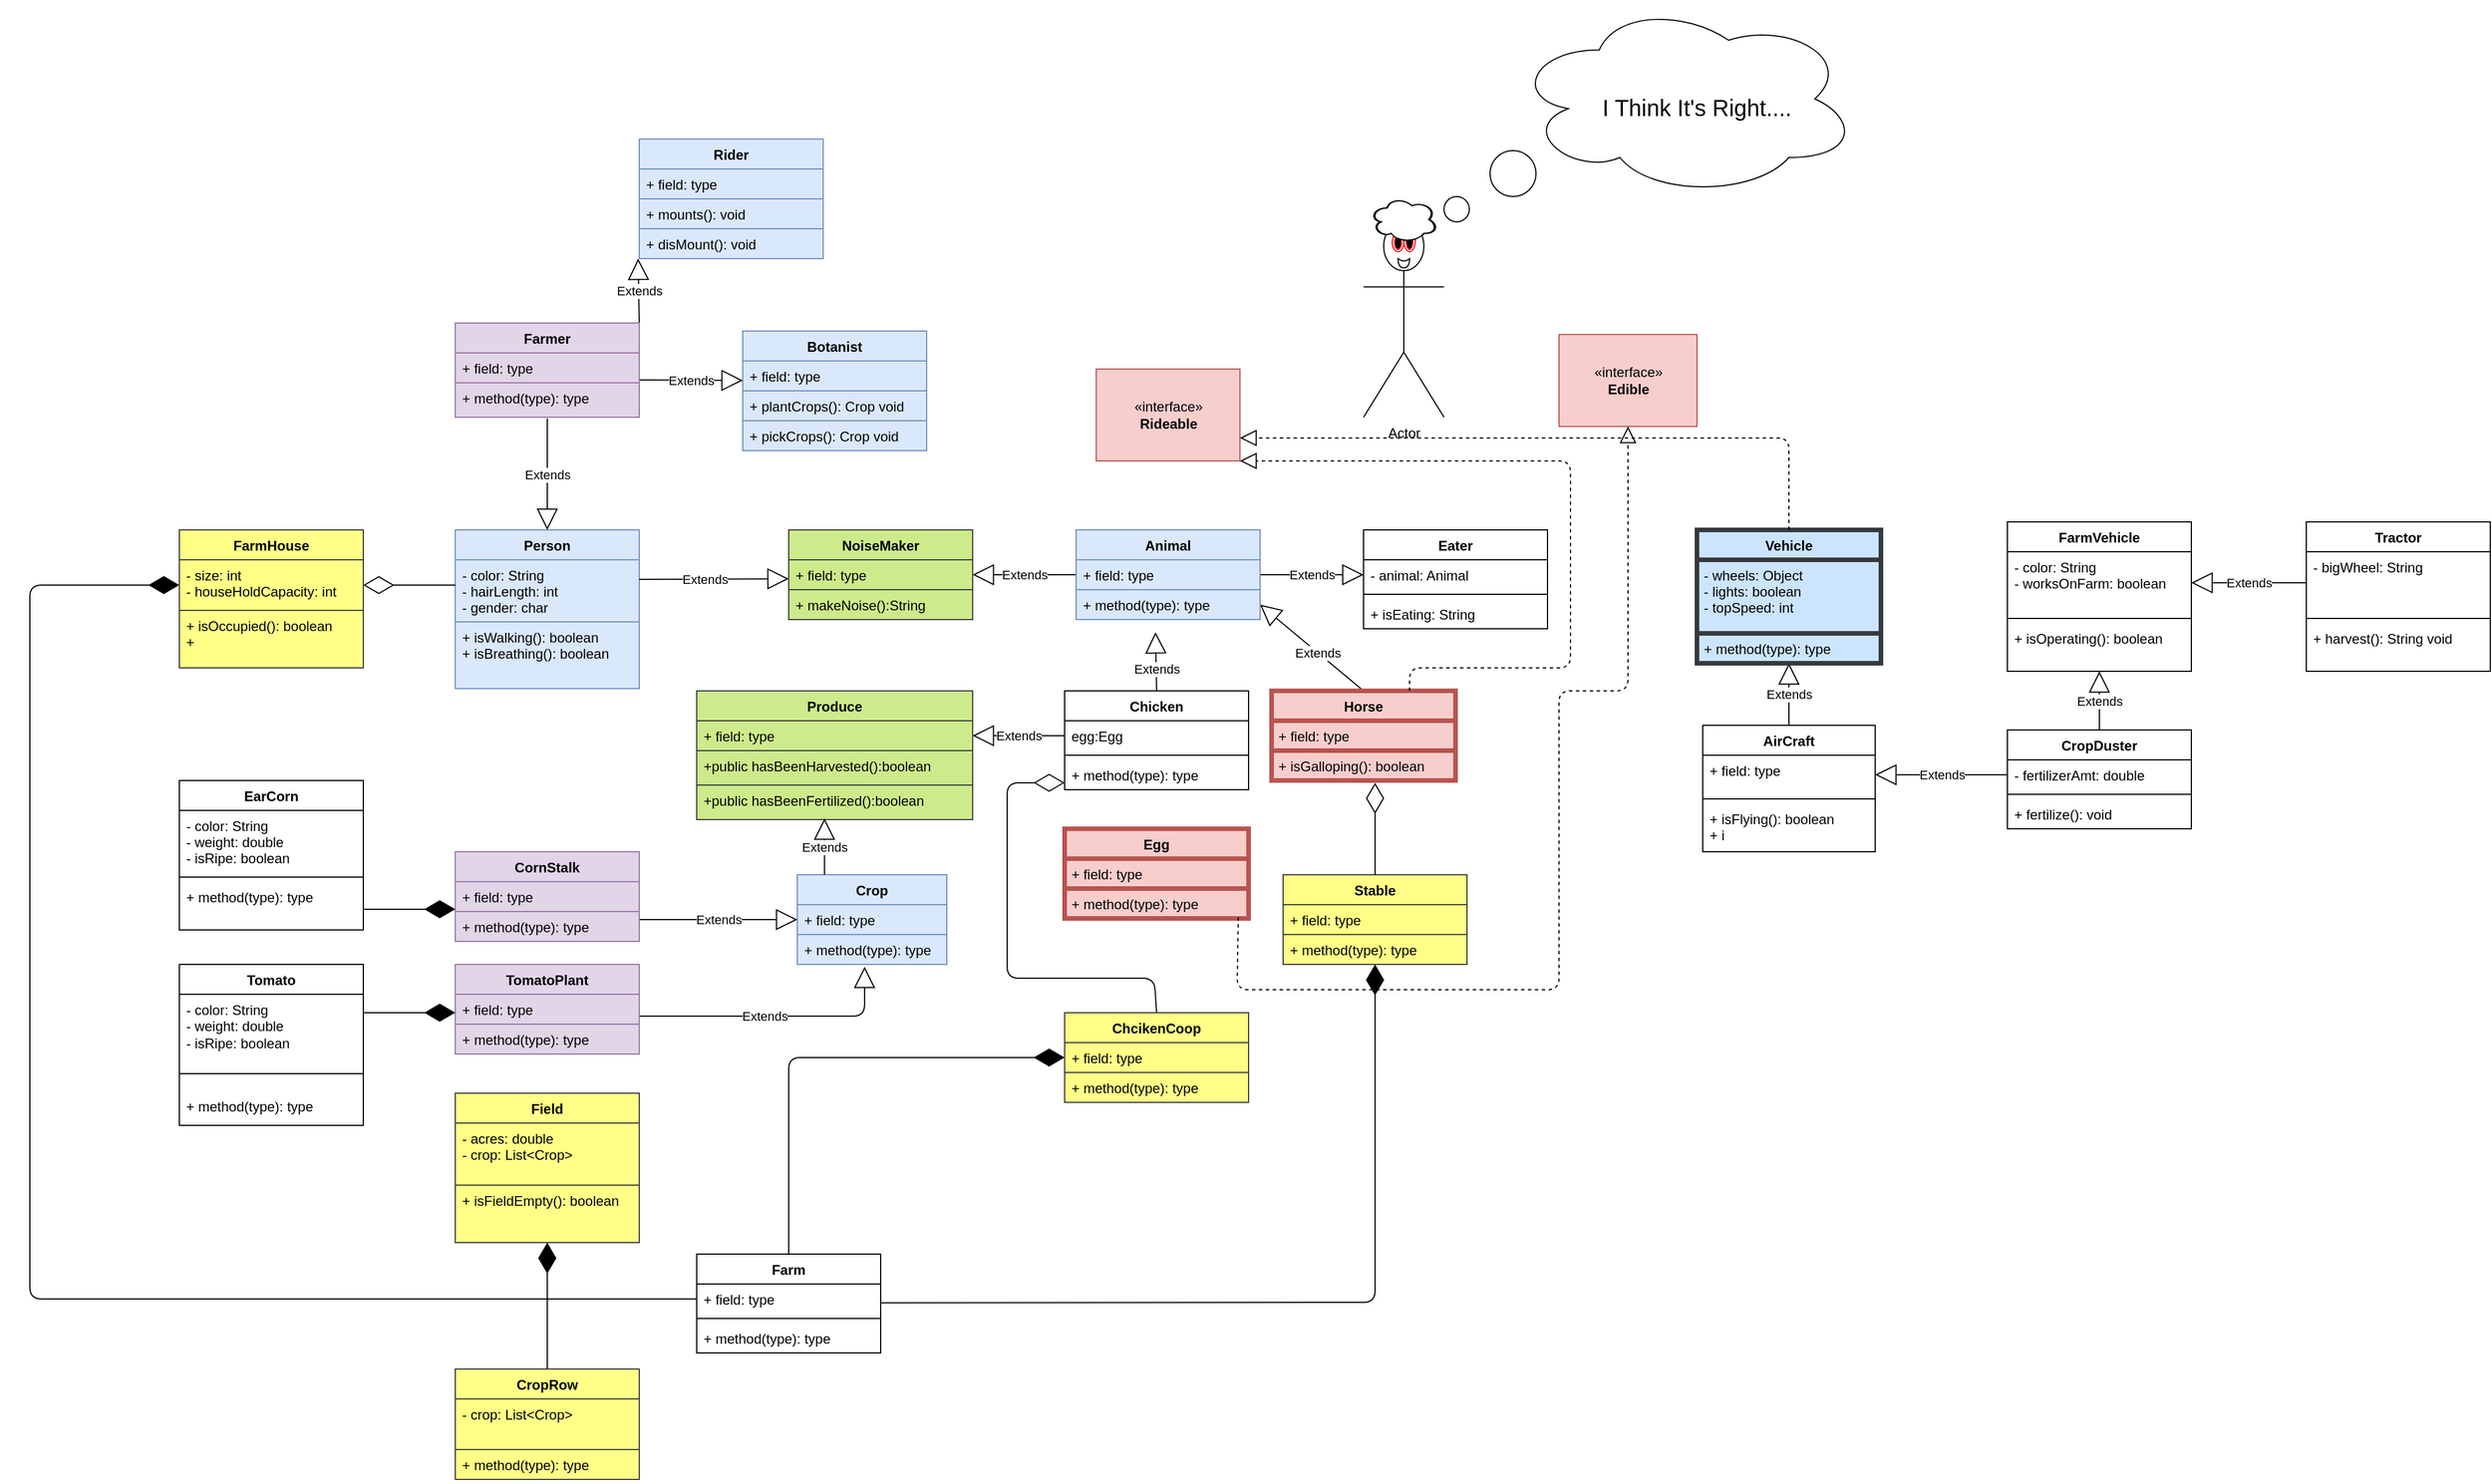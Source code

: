 <mxfile version="13.7.4" type="device"><diagram id="W_deSByW28SKuZD2lugT" name="Page-1"><mxGraphModel dx="3091" dy="1896" grid="1" gridSize="10" guides="1" tooltips="1" connect="1" arrows="1" fold="1" page="1" pageScale="1" pageWidth="1100" pageHeight="850" math="0" shadow="0"><root><mxCell id="0"/><mxCell id="1" parent="0"/><mxCell id="AGfcLKkJ7y5qOM_hTnQy-80" value="" style="ellipse;shape=cloud;whiteSpace=wrap;html=1;fontSize=20;" vertex="1" parent="1"><mxGeometry x="515" y="-270" width="60" height="40" as="geometry"/></mxCell><mxCell id="fwu1g1QskQl91ddNV97L-71" value="Extends" style="endArrow=block;endSize=16;endFill=0;html=1;exitX=0.5;exitY=0;exitDx=0;exitDy=0;" parent="1" source="fwu1g1QskQl91ddNV97L-29" edge="1"><mxGeometry x="-0.25" width="160" relative="1" as="geometry"><mxPoint x="200" y="140" as="sourcePoint"/><mxPoint x="329" y="109" as="targetPoint"/><mxPoint as="offset"/></mxGeometry></mxCell><mxCell id="fwu1g1QskQl91ddNV97L-72" value="Extends" style="endArrow=block;endSize=16;endFill=0;html=1;exitX=0.5;exitY=0;exitDx=0;exitDy=0;entryX=1;entryY=0.5;entryDx=0;entryDy=0;" parent="1" source="fwu1g1QskQl91ddNV97L-25" target="fwu1g1QskQl91ddNV97L-16" edge="1"><mxGeometry x="-0.125" width="160" relative="1" as="geometry"><mxPoint x="410" y="140" as="sourcePoint"/><mxPoint x="570" y="140" as="targetPoint"/><mxPoint as="offset"/></mxGeometry></mxCell><mxCell id="fwu1g1QskQl91ddNV97L-75" value="Extends" style="endArrow=block;endSize=16;endFill=0;html=1;exitX=1;exitY=0.5;exitDx=0;exitDy=0;entryX=0;entryY=0.5;entryDx=0;entryDy=0;" parent="1" source="fwu1g1QskQl91ddNV97L-14" target="fwu1g1QskQl91ddNV97L-2" edge="1"><mxGeometry width="160" relative="1" as="geometry"><mxPoint x="410" y="62.5" as="sourcePoint"/><mxPoint x="570" y="62.5" as="targetPoint"/></mxGeometry></mxCell><mxCell id="fwu1g1QskQl91ddNV97L-78" value="Extends" style="endArrow=block;endSize=16;endFill=0;html=1;exitX=0.5;exitY=0;exitDx=0;exitDy=0;" parent="1" source="fwu1g1QskQl91ddNV97L-63" target="fwu1g1QskQl91ddNV97L-12" edge="1"><mxGeometry width="160" relative="1" as="geometry"><mxPoint x="710" y="586" as="sourcePoint"/><mxPoint x="870" y="586" as="targetPoint"/></mxGeometry></mxCell><mxCell id="fwu1g1QskQl91ddNV97L-80" value="Extends" style="endArrow=block;endSize=16;endFill=0;html=1;exitX=0;exitY=0.5;exitDx=0;exitDy=0;entryX=1;entryY=0.5;entryDx=0;entryDy=0;" parent="1" source="fwu1g1QskQl91ddNV97L-14" target="fwu1g1QskQl91ddNV97L-18" edge="1"><mxGeometry width="160" relative="1" as="geometry"><mxPoint x="170" y="62.5" as="sourcePoint"/><mxPoint x="330" y="63" as="targetPoint"/><mxPoint as="offset"/></mxGeometry></mxCell><mxCell id="fwu1g1QskQl91ddNV97L-85" value="«interface»&lt;br&gt;&lt;b&gt;Rideable&lt;/b&gt;" style="html=1;fillColor=#f8cecc;strokeColor=#b85450;" parent="1" vertex="1"><mxGeometry x="277.5" y="-120" width="125" height="80" as="geometry"/></mxCell><mxCell id="fwu1g1QskQl91ddNV97L-89" value="Extends" style="endArrow=block;endSize=16;endFill=0;html=1;entryX=1;entryY=0.5;entryDx=0;entryDy=0;exitX=0;exitY=0.5;exitDx=0;exitDy=0;" parent="1" source="fwu1g1QskQl91ddNV97L-30" target="fwu1g1QskQl91ddNV97L-50" edge="1"><mxGeometry width="160" relative="1" as="geometry"><mxPoint x="380" y="199" as="sourcePoint"/><mxPoint x="430" y="202.5" as="targetPoint"/></mxGeometry></mxCell><mxCell id="fwu1g1QskQl91ddNV97L-49" value="Produce" style="swimlane;fontStyle=1;align=center;verticalAlign=top;childLayout=stackLayout;horizontal=1;startSize=26;horizontalStack=0;resizeParent=1;resizeParentMax=0;resizeLast=0;collapsible=1;marginBottom=0;fillColor=#cdeb8b;strokeColor=#36393d;" parent="1" vertex="1"><mxGeometry x="-70" y="160" width="240" height="112" as="geometry"/></mxCell><mxCell id="fwu1g1QskQl91ddNV97L-50" value="+ field: type" style="text;strokeColor=#36393d;fillColor=#cdeb8b;align=left;verticalAlign=top;spacingLeft=4;spacingRight=4;overflow=hidden;rotatable=0;points=[[0,0.5],[1,0.5]];portConstraint=eastwest;" parent="fwu1g1QskQl91ddNV97L-49" vertex="1"><mxGeometry y="26" width="240" height="26" as="geometry"/></mxCell><mxCell id="fwu1g1QskQl91ddNV97L-126" value="+public hasBeenHarvested():boolean" style="text;strokeColor=#36393d;fillColor=#cdeb8b;align=left;verticalAlign=top;spacingLeft=4;spacingRight=4;overflow=hidden;rotatable=0;points=[[0,0.5],[1,0.5]];portConstraint=eastwest;" parent="fwu1g1QskQl91ddNV97L-49" vertex="1"><mxGeometry y="52" width="240" height="30" as="geometry"/></mxCell><mxCell id="fwu1g1QskQl91ddNV97L-52" value="+public hasBeenFertilized():boolean" style="text;strokeColor=#36393d;fillColor=#cdeb8b;align=left;verticalAlign=top;spacingLeft=4;spacingRight=4;overflow=hidden;rotatable=0;points=[[0,0.5],[1,0.5]];portConstraint=eastwest;" parent="fwu1g1QskQl91ddNV97L-49" vertex="1"><mxGeometry y="82" width="240" height="30" as="geometry"/></mxCell><mxCell id="fwu1g1QskQl91ddNV97L-17" value="NoiseMaker" style="swimlane;fontStyle=1;align=center;verticalAlign=top;childLayout=stackLayout;horizontal=1;startSize=26;horizontalStack=0;resizeParent=1;resizeParentMax=0;resizeLast=0;collapsible=1;marginBottom=0;fillColor=#cdeb8b;strokeColor=#36393d;" parent="1" vertex="1"><mxGeometry x="10" y="20" width="160" height="78" as="geometry"/></mxCell><mxCell id="fwu1g1QskQl91ddNV97L-18" value="+ field: type" style="text;align=left;verticalAlign=top;spacingLeft=4;spacingRight=4;overflow=hidden;rotatable=0;points=[[0,0.5],[1,0.5]];portConstraint=eastwest;fillColor=#cdeb8b;strokeColor=#36393d;" parent="fwu1g1QskQl91ddNV97L-17" vertex="1"><mxGeometry y="26" width="160" height="26" as="geometry"/></mxCell><mxCell id="fwu1g1QskQl91ddNV97L-20" value="+ makeNoise():String" style="text;align=left;verticalAlign=top;spacingLeft=4;spacingRight=4;overflow=hidden;rotatable=0;points=[[0,0.5],[1,0.5]];portConstraint=eastwest;fillColor=#cdeb8b;strokeColor=#36393d;" parent="fwu1g1QskQl91ddNV97L-17" vertex="1"><mxGeometry y="52" width="160" height="26" as="geometry"/></mxCell><mxCell id="fwu1g1QskQl91ddNV97L-25" value="Horse" style="swimlane;fontStyle=1;align=center;verticalAlign=top;childLayout=stackLayout;horizontal=1;startSize=26;horizontalStack=0;resizeParent=1;resizeParentMax=0;resizeLast=0;collapsible=1;marginBottom=0;fillColor=#f8cecc;strokeColor=#b85450;strokeWidth=4;" parent="1" vertex="1"><mxGeometry x="430" y="160" width="160" height="78" as="geometry"/></mxCell><mxCell id="fwu1g1QskQl91ddNV97L-26" value="+ field: type" style="text;strokeColor=#b85450;fillColor=#f8cecc;align=left;verticalAlign=top;spacingLeft=4;spacingRight=4;overflow=hidden;rotatable=0;points=[[0,0.5],[1,0.5]];portConstraint=eastwest;strokeWidth=4;" parent="fwu1g1QskQl91ddNV97L-25" vertex="1"><mxGeometry y="26" width="160" height="26" as="geometry"/></mxCell><mxCell id="fwu1g1QskQl91ddNV97L-28" value="+ isGalloping(): boolean" style="text;strokeColor=#b85450;fillColor=#f8cecc;align=left;verticalAlign=top;spacingLeft=4;spacingRight=4;overflow=hidden;rotatable=0;points=[[0,0.5],[1,0.5]];portConstraint=eastwest;strokeWidth=4;" parent="fwu1g1QskQl91ddNV97L-25" vertex="1"><mxGeometry y="52" width="160" height="26" as="geometry"/></mxCell><mxCell id="fwu1g1QskQl91ddNV97L-29" value="Chicken" style="swimlane;fontStyle=1;align=center;verticalAlign=top;childLayout=stackLayout;horizontal=1;startSize=26;horizontalStack=0;resizeParent=1;resizeParentMax=0;resizeLast=0;collapsible=1;marginBottom=0;" parent="1" vertex="1"><mxGeometry x="250" y="160" width="160" height="86" as="geometry"/></mxCell><mxCell id="fwu1g1QskQl91ddNV97L-30" value="egg:Egg" style="text;strokeColor=none;fillColor=none;align=left;verticalAlign=top;spacingLeft=4;spacingRight=4;overflow=hidden;rotatable=0;points=[[0,0.5],[1,0.5]];portConstraint=eastwest;" parent="fwu1g1QskQl91ddNV97L-29" vertex="1"><mxGeometry y="26" width="160" height="26" as="geometry"/></mxCell><mxCell id="fwu1g1QskQl91ddNV97L-31" value="" style="line;strokeWidth=1;fillColor=none;align=left;verticalAlign=middle;spacingTop=-1;spacingLeft=3;spacingRight=3;rotatable=0;labelPosition=right;points=[];portConstraint=eastwest;" parent="fwu1g1QskQl91ddNV97L-29" vertex="1"><mxGeometry y="52" width="160" height="8" as="geometry"/></mxCell><mxCell id="fwu1g1QskQl91ddNV97L-32" value="+ method(type): type" style="text;strokeColor=none;fillColor=none;align=left;verticalAlign=top;spacingLeft=4;spacingRight=4;overflow=hidden;rotatable=0;points=[[0,0.5],[1,0.5]];portConstraint=eastwest;" parent="fwu1g1QskQl91ddNV97L-29" vertex="1"><mxGeometry y="60" width="160" height="26" as="geometry"/></mxCell><mxCell id="fwu1g1QskQl91ddNV97L-13" value="Animal" style="swimlane;fontStyle=1;align=center;verticalAlign=top;childLayout=stackLayout;horizontal=1;startSize=26;horizontalStack=0;resizeParent=1;resizeParentMax=0;resizeLast=0;collapsible=1;marginBottom=0;fillColor=#dae8fc;strokeColor=#6c8ebf;" parent="1" vertex="1"><mxGeometry x="260" y="20" width="160" height="78" as="geometry"/></mxCell><mxCell id="fwu1g1QskQl91ddNV97L-14" value="+ field: type" style="text;strokeColor=#6c8ebf;fillColor=#dae8fc;align=left;verticalAlign=top;spacingLeft=4;spacingRight=4;overflow=hidden;rotatable=0;points=[[0,0.5],[1,0.5]];portConstraint=eastwest;" parent="fwu1g1QskQl91ddNV97L-13" vertex="1"><mxGeometry y="26" width="160" height="26" as="geometry"/></mxCell><mxCell id="fwu1g1QskQl91ddNV97L-16" value="+ method(type): type" style="text;strokeColor=#6c8ebf;fillColor=#dae8fc;align=left;verticalAlign=top;spacingLeft=4;spacingRight=4;overflow=hidden;rotatable=0;points=[[0,0.5],[1,0.5]];portConstraint=eastwest;" parent="fwu1g1QskQl91ddNV97L-13" vertex="1"><mxGeometry y="52" width="160" height="26" as="geometry"/></mxCell><mxCell id="fwu1g1QskQl91ddNV97L-1" value="Eater" style="swimlane;fontStyle=1;align=center;verticalAlign=top;childLayout=stackLayout;horizontal=1;startSize=26;horizontalStack=0;resizeParent=1;resizeParentMax=0;resizeLast=0;collapsible=1;marginBottom=0;" parent="1" vertex="1"><mxGeometry x="510" y="20" width="160" height="86" as="geometry"/></mxCell><mxCell id="fwu1g1QskQl91ddNV97L-2" value="- animal: Animal " style="text;strokeColor=none;fillColor=none;align=left;verticalAlign=top;spacingLeft=4;spacingRight=4;overflow=hidden;rotatable=0;points=[[0,0.5],[1,0.5]];portConstraint=eastwest;" parent="fwu1g1QskQl91ddNV97L-1" vertex="1"><mxGeometry y="26" width="160" height="26" as="geometry"/></mxCell><mxCell id="fwu1g1QskQl91ddNV97L-3" value="" style="line;strokeWidth=1;fillColor=none;align=left;verticalAlign=middle;spacingTop=-1;spacingLeft=3;spacingRight=3;rotatable=0;labelPosition=right;points=[];portConstraint=eastwest;" parent="fwu1g1QskQl91ddNV97L-1" vertex="1"><mxGeometry y="52" width="160" height="8" as="geometry"/></mxCell><mxCell id="fwu1g1QskQl91ddNV97L-4" value="+ isEating: String" style="text;strokeColor=none;fillColor=none;align=left;verticalAlign=top;spacingLeft=4;spacingRight=4;overflow=hidden;rotatable=0;points=[[0,0.5],[1,0.5]];portConstraint=eastwest;" parent="fwu1g1QskQl91ddNV97L-1" vertex="1"><mxGeometry y="60" width="160" height="26" as="geometry"/></mxCell><mxCell id="fwu1g1QskQl91ddNV97L-104" value="«interface»&lt;br&gt;&lt;b&gt;Edible&lt;/b&gt;" style="html=1;fillColor=#f8cecc;strokeColor=#b85450;" parent="1" vertex="1"><mxGeometry x="680" y="-150" width="120" height="80" as="geometry"/></mxCell><mxCell id="fwu1g1QskQl91ddNV97L-9" value="Vehicle" style="swimlane;fontStyle=1;align=center;verticalAlign=top;childLayout=stackLayout;horizontal=1;startSize=26;horizontalStack=0;resizeParent=1;resizeParentMax=0;resizeLast=0;collapsible=1;marginBottom=0;fillColor=#cce5ff;strokeColor=#36393d;strokeWidth=4;" parent="1" vertex="1"><mxGeometry x="800" y="20" width="160" height="116" as="geometry"/></mxCell><mxCell id="fwu1g1QskQl91ddNV97L-10" value="- wheels: Object&#10;- lights: boolean&#10;- topSpeed: int" style="text;strokeColor=#36393d;fillColor=#cce5ff;align=left;verticalAlign=top;spacingLeft=4;spacingRight=4;overflow=hidden;rotatable=0;points=[[0,0.5],[1,0.5]];portConstraint=eastwest;strokeWidth=4;" parent="fwu1g1QskQl91ddNV97L-9" vertex="1"><mxGeometry y="26" width="160" height="64" as="geometry"/></mxCell><mxCell id="fwu1g1QskQl91ddNV97L-12" value="+ method(type): type" style="text;strokeColor=#36393d;fillColor=#cce5ff;align=left;verticalAlign=top;spacingLeft=4;spacingRight=4;overflow=hidden;rotatable=0;points=[[0,0.5],[1,0.5]];portConstraint=eastwest;strokeWidth=4;" parent="fwu1g1QskQl91ddNV97L-9" vertex="1"><mxGeometry y="90" width="160" height="26" as="geometry"/></mxCell><mxCell id="fwu1g1QskQl91ddNV97L-90" value="Crop" style="swimlane;fontStyle=1;align=center;verticalAlign=top;childLayout=stackLayout;horizontal=1;startSize=26;horizontalStack=0;resizeParent=1;resizeParentMax=0;resizeLast=0;collapsible=1;marginBottom=0;fillColor=#dae8fc;strokeColor=#6c8ebf;" parent="1" vertex="1"><mxGeometry x="17.5" y="320" width="130" height="78" as="geometry"/></mxCell><mxCell id="fwu1g1QskQl91ddNV97L-91" value="+ field: type" style="text;strokeColor=#6c8ebf;fillColor=#dae8fc;align=left;verticalAlign=top;spacingLeft=4;spacingRight=4;overflow=hidden;rotatable=0;points=[[0,0.5],[1,0.5]];portConstraint=eastwest;" parent="fwu1g1QskQl91ddNV97L-90" vertex="1"><mxGeometry y="26" width="130" height="26" as="geometry"/></mxCell><mxCell id="fwu1g1QskQl91ddNV97L-93" value="+ method(type): type" style="text;strokeColor=#6c8ebf;fillColor=#dae8fc;align=left;verticalAlign=top;spacingLeft=4;spacingRight=4;overflow=hidden;rotatable=0;points=[[0,0.5],[1,0.5]];portConstraint=eastwest;" parent="fwu1g1QskQl91ddNV97L-90" vertex="1"><mxGeometry y="52" width="130" height="26" as="geometry"/></mxCell><mxCell id="fwu1g1QskQl91ddNV97L-127" value="Extends" style="endArrow=block;endSize=16;endFill=0;html=1;exitX=0.182;exitY=0;exitDx=0;exitDy=0;entryX=0.463;entryY=0.967;entryDx=0;entryDy=0;entryPerimeter=0;exitPerimeter=0;" parent="1" source="fwu1g1QskQl91ddNV97L-90" target="fwu1g1QskQl91ddNV97L-52" edge="1"><mxGeometry width="160" relative="1" as="geometry"><mxPoint x="2.5" y="300" as="sourcePoint"/><mxPoint x="162.5" y="300" as="targetPoint"/></mxGeometry></mxCell><mxCell id="fwu1g1QskQl91ddNV97L-105" value="Person" style="swimlane;fontStyle=1;align=center;verticalAlign=top;childLayout=stackLayout;horizontal=1;startSize=26;horizontalStack=0;resizeParent=1;resizeParentMax=0;resizeLast=0;collapsible=1;marginBottom=0;fillColor=#dae8fc;strokeColor=#6c8ebf;" parent="1" vertex="1"><mxGeometry x="-280" y="20" width="160" height="138" as="geometry"/></mxCell><mxCell id="fwu1g1QskQl91ddNV97L-106" value="- color: String&#10;- hairLength: int&#10;- gender: char" style="text;strokeColor=#6c8ebf;fillColor=#dae8fc;align=left;verticalAlign=top;spacingLeft=4;spacingRight=4;overflow=hidden;rotatable=0;points=[[0,0.5],[1,0.5]];portConstraint=eastwest;" parent="fwu1g1QskQl91ddNV97L-105" vertex="1"><mxGeometry y="26" width="160" height="54" as="geometry"/></mxCell><mxCell id="fwu1g1QskQl91ddNV97L-108" value="+ isWalking(): boolean&#10;+ isBreathing(): boolean" style="text;strokeColor=#6c8ebf;fillColor=#dae8fc;align=left;verticalAlign=top;spacingLeft=4;spacingRight=4;overflow=hidden;rotatable=0;points=[[0,0.5],[1,0.5]];portConstraint=eastwest;" parent="fwu1g1QskQl91ddNV97L-105" vertex="1"><mxGeometry y="80" width="160" height="58" as="geometry"/></mxCell><mxCell id="fwu1g1QskQl91ddNV97L-129" value="Extends" style="endArrow=block;endSize=16;endFill=0;html=1;" parent="1" edge="1"><mxGeometry x="-0.125" width="160" relative="1" as="geometry"><mxPoint x="-120" y="63" as="sourcePoint"/><mxPoint x="10" y="62.5" as="targetPoint"/><mxPoint as="offset"/></mxGeometry></mxCell><mxCell id="fwu1g1QskQl91ddNV97L-131" value="Extends" style="endArrow=block;endSize=16;endFill=0;html=1;entryX=0;entryY=0.5;entryDx=0;entryDy=0;" parent="1" target="fwu1g1QskQl91ddNV97L-91" edge="1"><mxGeometry width="160" relative="1" as="geometry"><mxPoint x="-120" y="359" as="sourcePoint"/><mxPoint x="20" y="332.5" as="targetPoint"/><Array as="points"><mxPoint x="-70" y="359"/></Array><mxPoint as="offset"/></mxGeometry></mxCell><mxCell id="fwu1g1QskQl91ddNV97L-132" value="Extends" style="endArrow=block;endSize=16;endFill=0;html=1;entryX=0.45;entryY=1.077;entryDx=0;entryDy=0;entryPerimeter=0;exitX=0.875;exitY=0.731;exitDx=0;exitDy=0;exitPerimeter=0;" parent="1" target="fwu1g1QskQl91ddNV97L-93" edge="1" source="fwu1g1QskQl91ddNV97L-123"><mxGeometry width="160" relative="1" as="geometry"><mxPoint x="-100" y="443" as="sourcePoint"/><mxPoint x="40" y="442.5" as="targetPoint"/><Array as="points"><mxPoint x="76" y="443"/></Array></mxGeometry></mxCell><mxCell id="fwu1g1QskQl91ddNV97L-113" value="Stable" style="swimlane;fontStyle=1;align=center;verticalAlign=top;childLayout=stackLayout;horizontal=1;startSize=26;horizontalStack=0;resizeParent=1;resizeParentMax=0;resizeLast=0;collapsible=1;marginBottom=0;fillColor=#ffff88;strokeColor=#36393d;" parent="1" vertex="1"><mxGeometry x="440" y="320" width="160" height="78" as="geometry"/></mxCell><mxCell id="fwu1g1QskQl91ddNV97L-114" value="+ field: type" style="text;strokeColor=#36393d;fillColor=#ffff88;align=left;verticalAlign=top;spacingLeft=4;spacingRight=4;overflow=hidden;rotatable=0;points=[[0,0.5],[1,0.5]];portConstraint=eastwest;" parent="fwu1g1QskQl91ddNV97L-113" vertex="1"><mxGeometry y="26" width="160" height="26" as="geometry"/></mxCell><mxCell id="fwu1g1QskQl91ddNV97L-116" value="+ method(type): type" style="text;strokeColor=#36393d;fillColor=#ffff88;align=left;verticalAlign=top;spacingLeft=4;spacingRight=4;overflow=hidden;rotatable=0;points=[[0,0.5],[1,0.5]];portConstraint=eastwest;" parent="fwu1g1QskQl91ddNV97L-113" vertex="1"><mxGeometry y="52" width="160" height="26" as="geometry"/></mxCell><mxCell id="fwu1g1QskQl91ddNV97L-134" value="" style="endArrow=diamondThin;endFill=0;endSize=24;html=1;exitX=0.5;exitY=0;exitDx=0;exitDy=0;" parent="1" source="fwu1g1QskQl91ddNV97L-113" edge="1"><mxGeometry width="160" relative="1" as="geometry"><mxPoint x="440" y="280" as="sourcePoint"/><mxPoint x="520" y="240" as="targetPoint"/></mxGeometry></mxCell><mxCell id="fwu1g1QskQl91ddNV97L-135" value="" style="endArrow=diamondThin;endFill=0;endSize=24;html=1;exitX=0.5;exitY=0;exitDx=0;exitDy=0;" parent="1" source="fwu1g1QskQl91ddNV97L-21" edge="1"><mxGeometry width="160" relative="1" as="geometry"><mxPoint x="300" y="280" as="sourcePoint"/><mxPoint x="250" y="240" as="targetPoint"/><Array as="points"><mxPoint x="328" y="410"/><mxPoint x="200" y="410"/><mxPoint x="200" y="240"/></Array></mxGeometry></mxCell><mxCell id="fwu1g1QskQl91ddNV97L-141" value="" style="endArrow=block;dashed=1;endFill=0;endSize=12;html=1;exitX=0.75;exitY=0;exitDx=0;exitDy=0;entryX=1;entryY=1;entryDx=0;entryDy=0;" parent="1" source="fwu1g1QskQl91ddNV97L-25" target="fwu1g1QskQl91ddNV97L-85" edge="1"><mxGeometry width="160" relative="1" as="geometry"><mxPoint x="510" y="120" as="sourcePoint"/><mxPoint x="670" y="120" as="targetPoint"/><Array as="points"><mxPoint x="550" y="140"/><mxPoint x="690" y="140"/><mxPoint x="690" y="-40"/></Array></mxGeometry></mxCell><mxCell id="fwu1g1QskQl91ddNV97L-142" value="" style="endArrow=block;dashed=1;endFill=0;endSize=12;html=1;exitX=0.5;exitY=0;exitDx=0;exitDy=0;entryX=1;entryY=0.75;entryDx=0;entryDy=0;" parent="1" source="fwu1g1QskQl91ddNV97L-9" target="fwu1g1QskQl91ddNV97L-85" edge="1"><mxGeometry width="160" relative="1" as="geometry"><mxPoint x="760" y="-40" as="sourcePoint"/><mxPoint x="920" y="-40" as="targetPoint"/><Array as="points"><mxPoint x="880" y="-60"/></Array></mxGeometry></mxCell><mxCell id="fwu1g1QskQl91ddNV97L-151" value="Egg" style="swimlane;fontStyle=1;align=center;verticalAlign=top;childLayout=stackLayout;horizontal=1;startSize=26;horizontalStack=0;resizeParent=1;resizeParentMax=0;resizeLast=0;collapsible=1;marginBottom=0;fillColor=#f8cecc;strokeColor=#b85450;perimeterSpacing=0;strokeWidth=4;" parent="1" vertex="1"><mxGeometry x="250" y="280" width="160" height="78" as="geometry"/></mxCell><mxCell id="fwu1g1QskQl91ddNV97L-152" value="+ field: type" style="text;strokeColor=#b85450;fillColor=#f8cecc;align=left;verticalAlign=top;spacingLeft=4;spacingRight=4;overflow=hidden;rotatable=0;points=[[0,0.5],[1,0.5]];portConstraint=eastwest;fontStyle=0;horizontal=1;perimeterSpacing=0;strokeWidth=4;" parent="fwu1g1QskQl91ddNV97L-151" vertex="1"><mxGeometry y="26" width="160" height="26" as="geometry"/></mxCell><mxCell id="fwu1g1QskQl91ddNV97L-154" value="+ method(type): type" style="text;strokeColor=#b85450;fillColor=#f8cecc;align=left;verticalAlign=top;spacingLeft=4;spacingRight=4;overflow=hidden;rotatable=0;points=[[0,0.5],[1,0.5]];portConstraint=eastwest;fontStyle=0;horizontal=1;perimeterSpacing=0;strokeWidth=4;" parent="fwu1g1QskQl91ddNV97L-151" vertex="1"><mxGeometry y="52" width="160" height="26" as="geometry"/></mxCell><mxCell id="fwu1g1QskQl91ddNV97L-155" value="" style="endArrow=block;dashed=1;endFill=0;endSize=12;html=1;entryX=0.5;entryY=1;entryDx=0;entryDy=0;exitX=0.944;exitY=0.962;exitDx=0;exitDy=0;exitPerimeter=0;" parent="1" source="fwu1g1QskQl91ddNV97L-154" target="fwu1g1QskQl91ddNV97L-104" edge="1"><mxGeometry width="160" relative="1" as="geometry"><mxPoint x="400" y="372" as="sourcePoint"/><mxPoint x="680" y="180" as="targetPoint"/><Array as="points"><mxPoint x="400" y="420"/><mxPoint x="680" y="420"/><mxPoint x="680" y="160"/><mxPoint x="740" y="160"/></Array></mxGeometry></mxCell><mxCell id="fwu1g1QskQl91ddNV97L-164" value="Extends" style="endArrow=block;endSize=16;endFill=0;html=1;entryX=0.5;entryY=0;entryDx=0;entryDy=0;exitX=0.5;exitY=1.038;exitDx=0;exitDy=0;exitPerimeter=0;" parent="1" source="fwu1g1QskQl91ddNV97L-159" target="fwu1g1QskQl91ddNV97L-105" edge="1"><mxGeometry width="160" relative="1" as="geometry"><mxPoint x="-280" y="-20" as="sourcePoint"/><mxPoint x="-120" y="-20" as="targetPoint"/></mxGeometry></mxCell><mxCell id="fwu1g1QskQl91ddNV97L-33" value="Botanist" style="swimlane;fontStyle=1;align=center;verticalAlign=top;childLayout=stackLayout;horizontal=1;startSize=26;horizontalStack=0;resizeParent=1;resizeParentMax=0;resizeLast=0;collapsible=1;marginBottom=0;fillColor=#dae8fc;strokeColor=#6c8ebf;" parent="1" vertex="1"><mxGeometry x="-30" y="-153" width="160" height="104" as="geometry"/></mxCell><mxCell id="fwu1g1QskQl91ddNV97L-34" value="+ field: type" style="text;strokeColor=#6c8ebf;fillColor=#dae8fc;align=left;verticalAlign=top;spacingLeft=4;spacingRight=4;overflow=hidden;rotatable=0;points=[[0,0.5],[1,0.5]];portConstraint=eastwest;" parent="fwu1g1QskQl91ddNV97L-33" vertex="1"><mxGeometry y="26" width="160" height="26" as="geometry"/></mxCell><mxCell id="fwu1g1QskQl91ddNV97L-165" value="Extends" style="endArrow=block;endSize=16;endFill=0;html=1;" parent="fwu1g1QskQl91ddNV97L-33" edge="1"><mxGeometry width="160" relative="1" as="geometry"><mxPoint x="-90" y="42.5" as="sourcePoint"/><mxPoint y="43" as="targetPoint"/></mxGeometry></mxCell><mxCell id="fwu1g1QskQl91ddNV97L-36" value="+ plantCrops(): Crop void" style="text;strokeColor=#6c8ebf;fillColor=#dae8fc;align=left;verticalAlign=top;spacingLeft=4;spacingRight=4;overflow=hidden;rotatable=0;points=[[0,0.5],[1,0.5]];portConstraint=eastwest;" parent="fwu1g1QskQl91ddNV97L-33" vertex="1"><mxGeometry y="52" width="160" height="26" as="geometry"/></mxCell><mxCell id="fwu1g1QskQl91ddNV97L-174" value="+ pickCrops(): Crop void" style="text;strokeColor=#6c8ebf;fillColor=#dae8fc;align=left;verticalAlign=top;spacingLeft=4;spacingRight=4;overflow=hidden;rotatable=0;points=[[0,0.5],[1,0.5]];portConstraint=eastwest;" parent="fwu1g1QskQl91ddNV97L-33" vertex="1"><mxGeometry y="78" width="160" height="26" as="geometry"/></mxCell><mxCell id="fwu1g1QskQl91ddNV97L-166" value="Extends" style="endArrow=block;endSize=16;endFill=0;html=1;exitX=1;exitY=0;exitDx=0;exitDy=0;entryX=-0.006;entryY=1;entryDx=0;entryDy=0;entryPerimeter=0;" parent="1" source="fwu1g1QskQl91ddNV97L-156" target="fwu1g1QskQl91ddNV97L-163" edge="1"><mxGeometry width="160" relative="1" as="geometry"><mxPoint x="-160" y="-200" as="sourcePoint"/><mxPoint y="-200" as="targetPoint"/><mxPoint as="offset"/></mxGeometry></mxCell><mxCell id="fwu1g1QskQl91ddNV97L-160" value="Rider" style="swimlane;fontStyle=1;align=center;verticalAlign=top;childLayout=stackLayout;horizontal=1;startSize=26;horizontalStack=0;resizeParent=1;resizeParentMax=0;resizeLast=0;collapsible=1;marginBottom=0;fillColor=#dae8fc;strokeColor=#6c8ebf;" parent="1" vertex="1"><mxGeometry x="-120" y="-320" width="160" height="104" as="geometry"/></mxCell><mxCell id="fwu1g1QskQl91ddNV97L-161" value="+ field: type" style="text;strokeColor=#6c8ebf;fillColor=#dae8fc;align=left;verticalAlign=top;spacingLeft=4;spacingRight=4;overflow=hidden;rotatable=0;points=[[0,0.5],[1,0.5]];portConstraint=eastwest;" parent="fwu1g1QskQl91ddNV97L-160" vertex="1"><mxGeometry y="26" width="160" height="26" as="geometry"/></mxCell><mxCell id="fwu1g1QskQl91ddNV97L-173" value="+ mounts(): void" style="text;strokeColor=#6c8ebf;fillColor=#dae8fc;align=left;verticalAlign=top;spacingLeft=4;spacingRight=4;overflow=hidden;rotatable=0;points=[[0,0.5],[1,0.5]];portConstraint=eastwest;" parent="fwu1g1QskQl91ddNV97L-160" vertex="1"><mxGeometry y="52" width="160" height="26" as="geometry"/></mxCell><mxCell id="fwu1g1QskQl91ddNV97L-163" value="+ disMount(): void" style="text;strokeColor=#6c8ebf;fillColor=#dae8fc;align=left;verticalAlign=top;spacingLeft=4;spacingRight=4;overflow=hidden;rotatable=0;points=[[0,0.5],[1,0.5]];portConstraint=eastwest;" parent="fwu1g1QskQl91ddNV97L-160" vertex="1"><mxGeometry y="78" width="160" height="26" as="geometry"/></mxCell><mxCell id="fwu1g1QskQl91ddNV97L-156" value="Farmer" style="swimlane;fontStyle=1;align=center;verticalAlign=top;childLayout=stackLayout;horizontal=1;startSize=26;horizontalStack=0;resizeParent=1;resizeParentMax=0;resizeLast=0;collapsible=1;marginBottom=0;fillColor=#e1d5e7;strokeColor=#9673a6;" parent="1" vertex="1"><mxGeometry x="-280" y="-160" width="160" height="82" as="geometry"/></mxCell><mxCell id="fwu1g1QskQl91ddNV97L-157" value="+ field: type" style="text;strokeColor=#9673a6;fillColor=#e1d5e7;align=left;verticalAlign=top;spacingLeft=4;spacingRight=4;overflow=hidden;rotatable=0;points=[[0,0.5],[1,0.5]];portConstraint=eastwest;" parent="fwu1g1QskQl91ddNV97L-156" vertex="1"><mxGeometry y="26" width="160" height="26" as="geometry"/></mxCell><mxCell id="fwu1g1QskQl91ddNV97L-159" value="+ method(type): type" style="text;strokeColor=#9673a6;fillColor=#e1d5e7;align=left;verticalAlign=top;spacingLeft=4;spacingRight=4;overflow=hidden;rotatable=0;points=[[0,0.5],[1,0.5]];portConstraint=eastwest;" parent="fwu1g1QskQl91ddNV97L-156" vertex="1"><mxGeometry y="52" width="160" height="30" as="geometry"/></mxCell><mxCell id="fwu1g1QskQl91ddNV97L-179" value="" style="endArrow=diamondThin;endFill=1;endSize=24;html=1;exitX=0.5;exitY=0;exitDx=0;exitDy=0;entryX=0.5;entryY=1;entryDx=0;entryDy=0;" parent="1" source="fwu1g1QskQl91ddNV97L-167" target="fwu1g1QskQl91ddNV97L-175" edge="1"><mxGeometry width="160" relative="1" as="geometry"><mxPoint x="-282.5" y="706.5" as="sourcePoint"/><mxPoint x="-203" y="679" as="targetPoint"/><Array as="points"/></mxGeometry></mxCell><mxCell id="fwu1g1QskQl91ddNV97L-21" value="ChcikenCoop" style="swimlane;fontStyle=1;align=center;verticalAlign=top;childLayout=stackLayout;horizontal=1;startSize=26;horizontalStack=0;resizeParent=1;resizeParentMax=0;resizeLast=0;collapsible=1;marginBottom=0;fillColor=#ffff88;strokeColor=#36393d;" parent="1" vertex="1"><mxGeometry x="250" y="440" width="160" height="78" as="geometry"/></mxCell><mxCell id="fwu1g1QskQl91ddNV97L-22" value="+ field: type" style="text;fillColor=#ffff88;align=left;verticalAlign=top;spacingLeft=4;spacingRight=4;overflow=hidden;rotatable=0;points=[[0,0.5],[1,0.5]];portConstraint=eastwest;strokeColor=#36393d;" parent="fwu1g1QskQl91ddNV97L-21" vertex="1"><mxGeometry y="26" width="160" height="26" as="geometry"/></mxCell><mxCell id="fwu1g1QskQl91ddNV97L-24" value="+ method(type): type" style="text;fillColor=#ffff88;align=left;verticalAlign=top;spacingLeft=4;spacingRight=4;overflow=hidden;rotatable=0;points=[[0,0.5],[1,0.5]];portConstraint=eastwest;strokeColor=#36393d;" parent="fwu1g1QskQl91ddNV97L-21" vertex="1"><mxGeometry y="52" width="160" height="26" as="geometry"/></mxCell><mxCell id="fwu1g1QskQl91ddNV97L-180" value="" style="endArrow=diamondThin;endFill=0;endSize=24;html=1;entryX=1;entryY=0.5;entryDx=0;entryDy=0;" parent="1" target="fwu1g1QskQl91ddNV97L-110" edge="1"><mxGeometry width="160" relative="1" as="geometry"><mxPoint x="-280" y="68" as="sourcePoint"/><mxPoint x="-220" y="130" as="targetPoint"/></mxGeometry></mxCell><mxCell id="fwu1g1QskQl91ddNV97L-109" value="FarmHouse" style="swimlane;fontStyle=1;align=center;verticalAlign=top;childLayout=stackLayout;horizontal=1;startSize=26;horizontalStack=0;resizeParent=1;resizeParentMax=0;resizeLast=0;collapsible=1;marginBottom=0;fillColor=#ffff88;strokeColor=#36393d;" parent="1" vertex="1"><mxGeometry x="-520" y="20" width="160" height="120" as="geometry"/></mxCell><mxCell id="fwu1g1QskQl91ddNV97L-110" value="- size: int&#10;- houseHoldCapacity: int" style="text;strokeColor=#36393d;fillColor=#ffff88;align=left;verticalAlign=top;spacingLeft=4;spacingRight=4;overflow=hidden;rotatable=0;points=[[0,0.5],[1,0.5]];portConstraint=eastwest;" parent="fwu1g1QskQl91ddNV97L-109" vertex="1"><mxGeometry y="26" width="160" height="44" as="geometry"/></mxCell><mxCell id="fwu1g1QskQl91ddNV97L-112" value="+ isOccupied(): boolean&#10;+ " style="text;strokeColor=#36393d;fillColor=#ffff88;align=left;verticalAlign=top;spacingLeft=4;spacingRight=4;overflow=hidden;rotatable=0;points=[[0,0.5],[1,0.5]];portConstraint=eastwest;" parent="fwu1g1QskQl91ddNV97L-109" vertex="1"><mxGeometry y="70" width="160" height="50" as="geometry"/></mxCell><mxCell id="AGfcLKkJ7y5qOM_hTnQy-20" value="EarCorn" style="swimlane;fontStyle=1;align=center;verticalAlign=top;childLayout=stackLayout;horizontal=1;startSize=26;horizontalStack=0;resizeParent=1;resizeParentMax=0;resizeLast=0;collapsible=1;marginBottom=0;" vertex="1" parent="1"><mxGeometry x="-520" y="238" width="160" height="130" as="geometry"/></mxCell><mxCell id="AGfcLKkJ7y5qOM_hTnQy-21" value="- color: String&#10;- weight: double&#10;- isRipe: boolean " style="text;strokeColor=none;fillColor=none;align=left;verticalAlign=top;spacingLeft=4;spacingRight=4;overflow=hidden;rotatable=0;points=[[0,0.5],[1,0.5]];portConstraint=eastwest;" vertex="1" parent="AGfcLKkJ7y5qOM_hTnQy-20"><mxGeometry y="26" width="160" height="54" as="geometry"/></mxCell><mxCell id="AGfcLKkJ7y5qOM_hTnQy-22" value="" style="line;strokeWidth=1;fillColor=none;align=left;verticalAlign=middle;spacingTop=-1;spacingLeft=3;spacingRight=3;rotatable=0;labelPosition=right;points=[];portConstraint=eastwest;" vertex="1" parent="AGfcLKkJ7y5qOM_hTnQy-20"><mxGeometry y="80" width="160" height="8" as="geometry"/></mxCell><mxCell id="AGfcLKkJ7y5qOM_hTnQy-23" value="+ method(type): type" style="text;strokeColor=none;fillColor=none;align=left;verticalAlign=top;spacingLeft=4;spacingRight=4;overflow=hidden;rotatable=0;points=[[0,0.5],[1,0.5]];portConstraint=eastwest;" vertex="1" parent="AGfcLKkJ7y5qOM_hTnQy-20"><mxGeometry y="88" width="160" height="42" as="geometry"/></mxCell><mxCell id="AGfcLKkJ7y5qOM_hTnQy-7" value="Tomato" style="swimlane;fontStyle=1;align=center;verticalAlign=top;childLayout=stackLayout;horizontal=1;startSize=26;horizontalStack=0;resizeParent=1;resizeParentMax=0;resizeLast=0;collapsible=1;marginBottom=0;" vertex="1" parent="1"><mxGeometry x="-520" y="398" width="160" height="140" as="geometry"/></mxCell><mxCell id="AGfcLKkJ7y5qOM_hTnQy-8" value="- color: String&#10;- weight: double&#10;- isRipe: boolean" style="text;strokeColor=none;fillColor=none;align=left;verticalAlign=top;spacingLeft=4;spacingRight=4;overflow=hidden;rotatable=0;points=[[0,0.5],[1,0.5]];portConstraint=eastwest;whiteSpace=wrap;" vertex="1" parent="AGfcLKkJ7y5qOM_hTnQy-7"><mxGeometry y="26" width="160" height="54" as="geometry"/></mxCell><mxCell id="AGfcLKkJ7y5qOM_hTnQy-9" value="" style="line;strokeWidth=1;fillColor=none;align=left;verticalAlign=middle;spacingTop=-1;spacingLeft=3;spacingRight=3;rotatable=0;labelPosition=right;points=[];portConstraint=eastwest;" vertex="1" parent="AGfcLKkJ7y5qOM_hTnQy-7"><mxGeometry y="80" width="160" height="30" as="geometry"/></mxCell><mxCell id="AGfcLKkJ7y5qOM_hTnQy-10" value="+ method(type): type" style="text;strokeColor=none;fillColor=none;align=left;verticalAlign=top;spacingLeft=4;spacingRight=4;overflow=hidden;rotatable=0;points=[[0,0.5],[1,0.5]];portConstraint=eastwest;" vertex="1" parent="AGfcLKkJ7y5qOM_hTnQy-7"><mxGeometry y="110" width="160" height="30" as="geometry"/></mxCell><mxCell id="AGfcLKkJ7y5qOM_hTnQy-36" value="Extends" style="endArrow=block;endSize=16;endFill=0;html=1;entryX=1;entryY=0.5;entryDx=0;entryDy=0;exitX=0;exitY=0.5;exitDx=0;exitDy=0;" edge="1" parent="1" source="AGfcLKkJ7y5qOM_hTnQy-33" target="fwu1g1QskQl91ddNV97L-64"><mxGeometry width="160" relative="1" as="geometry"><mxPoint x="1110" y="240" as="sourcePoint"/><mxPoint x="1230" y="218.5" as="targetPoint"/></mxGeometry></mxCell><mxCell id="AGfcLKkJ7y5qOM_hTnQy-37" value="Extends" style="endArrow=block;endSize=16;endFill=0;html=1;exitX=0.5;exitY=0;exitDx=0;exitDy=0;" edge="1" parent="1" source="AGfcLKkJ7y5qOM_hTnQy-32" target="AGfcLKkJ7y5qOM_hTnQy-27"><mxGeometry width="160" relative="1" as="geometry"><mxPoint x="1130" y="150" as="sourcePoint"/><mxPoint x="1290" y="150" as="targetPoint"/></mxGeometry></mxCell><mxCell id="fwu1g1QskQl91ddNV97L-122" value="TomatoPlant" style="swimlane;fontStyle=1;align=center;verticalAlign=top;childLayout=stackLayout;horizontal=1;startSize=26;horizontalStack=0;resizeParent=1;resizeParentMax=0;resizeLast=0;collapsible=1;marginBottom=0;fillColor=#e1d5e7;strokeColor=#9673a6;" parent="1" vertex="1"><mxGeometry x="-280" y="398" width="160" height="78" as="geometry"/></mxCell><mxCell id="fwu1g1QskQl91ddNV97L-123" value="+ field: type" style="text;strokeColor=#9673a6;fillColor=#e1d5e7;align=left;verticalAlign=top;spacingLeft=4;spacingRight=4;overflow=hidden;rotatable=0;points=[[0,0.5],[1,0.5]];portConstraint=eastwest;" parent="fwu1g1QskQl91ddNV97L-122" vertex="1"><mxGeometry y="26" width="160" height="26" as="geometry"/></mxCell><mxCell id="fwu1g1QskQl91ddNV97L-125" value="+ method(type): type" style="text;strokeColor=#9673a6;fillColor=#e1d5e7;align=left;verticalAlign=top;spacingLeft=4;spacingRight=4;overflow=hidden;rotatable=0;points=[[0,0.5],[1,0.5]];portConstraint=eastwest;" parent="fwu1g1QskQl91ddNV97L-122" vertex="1"><mxGeometry y="52" width="160" height="26" as="geometry"/></mxCell><mxCell id="fwu1g1QskQl91ddNV97L-63" value="AirCraft" style="swimlane;fontStyle=1;align=center;verticalAlign=top;childLayout=stackLayout;horizontal=1;startSize=26;horizontalStack=0;resizeParent=1;resizeParentMax=0;resizeLast=0;collapsible=1;marginBottom=0;" parent="1" vertex="1"><mxGeometry x="805" y="190" width="150" height="110" as="geometry"/></mxCell><mxCell id="fwu1g1QskQl91ddNV97L-64" value="+ field: type" style="text;strokeColor=none;fillColor=none;align=left;verticalAlign=top;spacingLeft=4;spacingRight=4;overflow=hidden;rotatable=0;points=[[0,0.5],[1,0.5]];portConstraint=eastwest;" parent="fwu1g1QskQl91ddNV97L-63" vertex="1"><mxGeometry y="26" width="150" height="34" as="geometry"/></mxCell><mxCell id="fwu1g1QskQl91ddNV97L-65" value="" style="line;strokeWidth=1;fillColor=none;align=left;verticalAlign=middle;spacingTop=-1;spacingLeft=3;spacingRight=3;rotatable=0;labelPosition=right;points=[];portConstraint=eastwest;" parent="fwu1g1QskQl91ddNV97L-63" vertex="1"><mxGeometry y="60" width="150" height="8" as="geometry"/></mxCell><mxCell id="fwu1g1QskQl91ddNV97L-66" value="+ isFlying(): boolean&#10;+ i" style="text;strokeColor=none;fillColor=none;align=left;verticalAlign=top;spacingLeft=4;spacingRight=4;overflow=hidden;rotatable=0;points=[[0,0.5],[1,0.5]];portConstraint=eastwest;" parent="fwu1g1QskQl91ddNV97L-63" vertex="1"><mxGeometry y="68" width="150" height="42" as="geometry"/></mxCell><mxCell id="AGfcLKkJ7y5qOM_hTnQy-53" value="Extends" style="endArrow=block;endSize=16;endFill=0;html=1;entryX=1;entryY=0.5;entryDx=0;entryDy=0;exitX=0;exitY=0.5;exitDx=0;exitDy=0;" edge="1" parent="1" source="AGfcLKkJ7y5qOM_hTnQy-49" target="AGfcLKkJ7y5qOM_hTnQy-25"><mxGeometry width="160" relative="1" as="geometry"><mxPoint x="1350" y="76.5" as="sourcePoint"/><mxPoint x="1510" y="76.5" as="targetPoint"/></mxGeometry></mxCell><mxCell id="fwu1g1QskQl91ddNV97L-53" value="CornStalk" style="swimlane;fontStyle=1;align=center;verticalAlign=top;childLayout=stackLayout;horizontal=1;startSize=26;horizontalStack=0;resizeParent=1;resizeParentMax=0;resizeLast=0;collapsible=1;marginBottom=0;fillColor=#e1d5e7;strokeColor=#9673a6;" parent="1" vertex="1"><mxGeometry x="-280" y="300" width="160" height="78" as="geometry"/></mxCell><mxCell id="fwu1g1QskQl91ddNV97L-54" value="+ field: type" style="text;strokeColor=#9673a6;fillColor=#e1d5e7;align=left;verticalAlign=top;spacingLeft=4;spacingRight=4;overflow=hidden;rotatable=0;points=[[0,0.5],[1,0.5]];portConstraint=eastwest;" parent="fwu1g1QskQl91ddNV97L-53" vertex="1"><mxGeometry y="26" width="160" height="26" as="geometry"/></mxCell><mxCell id="fwu1g1QskQl91ddNV97L-56" value="+ method(type): type" style="text;strokeColor=#9673a6;fillColor=#e1d5e7;align=left;verticalAlign=top;spacingLeft=4;spacingRight=4;overflow=hidden;rotatable=0;points=[[0,0.5],[1,0.5]];portConstraint=eastwest;" parent="fwu1g1QskQl91ddNV97L-53" vertex="1"><mxGeometry y="52" width="160" height="26" as="geometry"/></mxCell><mxCell id="AGfcLKkJ7y5qOM_hTnQy-68" value="" style="ellipse;shape=cloud;whiteSpace=wrap;html=1;" vertex="1" parent="1"><mxGeometry x="640" y="-440" width="300" height="170" as="geometry"/></mxCell><mxCell id="AGfcLKkJ7y5qOM_hTnQy-69" value="Actor" style="shape=umlActor;verticalLabelPosition=bottom;verticalAlign=top;html=1;outlineConnect=0;" vertex="1" parent="1"><mxGeometry x="510" y="-248" width="70" height="170" as="geometry"/></mxCell><mxCell id="AGfcLKkJ7y5qOM_hTnQy-70" value="" style="ellipse;whiteSpace=wrap;html=1;aspect=fixed;" vertex="1" parent="1"><mxGeometry x="580" y="-270" width="22" height="22" as="geometry"/></mxCell><mxCell id="AGfcLKkJ7y5qOM_hTnQy-71" value="" style="ellipse;whiteSpace=wrap;html=1;aspect=fixed;" vertex="1" parent="1"><mxGeometry x="620" y="-310" width="40" height="40" as="geometry"/></mxCell><mxCell id="AGfcLKkJ7y5qOM_hTnQy-72" value="I Think It's Right...." style="text;html=1;strokeColor=none;fillColor=none;align=center;verticalAlign=middle;whiteSpace=wrap;rounded=0;fontSize=20;" vertex="1" parent="1"><mxGeometry x="700" y="-388" width="200" height="80" as="geometry"/></mxCell><mxCell id="AGfcLKkJ7y5qOM_hTnQy-32" value="CropDuster" style="swimlane;fontStyle=1;align=center;verticalAlign=top;childLayout=stackLayout;horizontal=1;startSize=26;horizontalStack=0;resizeParent=1;resizeParentMax=0;resizeLast=0;collapsible=1;marginBottom=0;" vertex="1" parent="1"><mxGeometry x="1070" y="194" width="160" height="86" as="geometry"/></mxCell><mxCell id="AGfcLKkJ7y5qOM_hTnQy-33" value="- fertilizerAmt: double" style="text;strokeColor=none;fillColor=none;align=left;verticalAlign=top;spacingLeft=4;spacingRight=4;overflow=hidden;rotatable=0;points=[[0,0.5],[1,0.5]];portConstraint=eastwest;" vertex="1" parent="AGfcLKkJ7y5qOM_hTnQy-32"><mxGeometry y="26" width="160" height="26" as="geometry"/></mxCell><mxCell id="AGfcLKkJ7y5qOM_hTnQy-34" value="" style="line;strokeWidth=1;fillColor=none;align=left;verticalAlign=middle;spacingTop=-1;spacingLeft=3;spacingRight=3;rotatable=0;labelPosition=right;points=[];portConstraint=eastwest;" vertex="1" parent="AGfcLKkJ7y5qOM_hTnQy-32"><mxGeometry y="52" width="160" height="8" as="geometry"/></mxCell><mxCell id="AGfcLKkJ7y5qOM_hTnQy-35" value="+ fertilize(): void" style="text;strokeColor=none;fillColor=none;align=left;verticalAlign=top;spacingLeft=4;spacingRight=4;overflow=hidden;rotatable=0;points=[[0,0.5],[1,0.5]];portConstraint=eastwest;" vertex="1" parent="AGfcLKkJ7y5qOM_hTnQy-32"><mxGeometry y="60" width="160" height="26" as="geometry"/></mxCell><mxCell id="AGfcLKkJ7y5qOM_hTnQy-24" value="FarmVehicle" style="swimlane;fontStyle=1;align=center;verticalAlign=top;childLayout=stackLayout;horizontal=1;startSize=26;horizontalStack=0;resizeParent=1;resizeParentMax=0;resizeLast=0;collapsible=1;marginBottom=0;" vertex="1" parent="1"><mxGeometry x="1070" y="13" width="160" height="130" as="geometry"/></mxCell><mxCell id="AGfcLKkJ7y5qOM_hTnQy-25" value="- color: String&#10;- worksOnFarm: boolean" style="text;strokeColor=none;fillColor=none;align=left;verticalAlign=top;spacingLeft=4;spacingRight=4;overflow=hidden;rotatable=0;points=[[0,0.5],[1,0.5]];portConstraint=eastwest;" vertex="1" parent="AGfcLKkJ7y5qOM_hTnQy-24"><mxGeometry y="26" width="160" height="54" as="geometry"/></mxCell><mxCell id="AGfcLKkJ7y5qOM_hTnQy-26" value="" style="line;strokeWidth=1;fillColor=none;align=left;verticalAlign=middle;spacingTop=-1;spacingLeft=3;spacingRight=3;rotatable=0;labelPosition=right;points=[];portConstraint=eastwest;" vertex="1" parent="AGfcLKkJ7y5qOM_hTnQy-24"><mxGeometry y="80" width="160" height="8" as="geometry"/></mxCell><mxCell id="AGfcLKkJ7y5qOM_hTnQy-27" value="+ isOperating(): boolean&#10;" style="text;strokeColor=none;fillColor=none;align=left;verticalAlign=top;spacingLeft=4;spacingRight=4;overflow=hidden;rotatable=0;points=[[0,0.5],[1,0.5]];portConstraint=eastwest;" vertex="1" parent="AGfcLKkJ7y5qOM_hTnQy-24"><mxGeometry y="88" width="160" height="42" as="geometry"/></mxCell><mxCell id="AGfcLKkJ7y5qOM_hTnQy-48" value="Tractor" style="swimlane;fontStyle=1;align=center;verticalAlign=top;childLayout=stackLayout;horizontal=1;startSize=26;horizontalStack=0;resizeParent=1;resizeParentMax=0;resizeLast=0;collapsible=1;marginBottom=0;" vertex="1" parent="1"><mxGeometry x="1330" y="13" width="160" height="130" as="geometry"/></mxCell><mxCell id="AGfcLKkJ7y5qOM_hTnQy-49" value="- bigWheel: String" style="text;strokeColor=none;fillColor=none;align=left;verticalAlign=top;spacingLeft=4;spacingRight=4;overflow=hidden;rotatable=0;points=[[0,0.5],[1,0.5]];portConstraint=eastwest;" vertex="1" parent="AGfcLKkJ7y5qOM_hTnQy-48"><mxGeometry y="26" width="160" height="54" as="geometry"/></mxCell><mxCell id="AGfcLKkJ7y5qOM_hTnQy-50" value="" style="line;strokeWidth=1;fillColor=none;align=left;verticalAlign=middle;spacingTop=-1;spacingLeft=3;spacingRight=3;rotatable=0;labelPosition=right;points=[];portConstraint=eastwest;" vertex="1" parent="AGfcLKkJ7y5qOM_hTnQy-48"><mxGeometry y="80" width="160" height="8" as="geometry"/></mxCell><mxCell id="AGfcLKkJ7y5qOM_hTnQy-51" value="+ harvest(): String void" style="text;strokeColor=none;fillColor=none;align=left;verticalAlign=top;spacingLeft=4;spacingRight=4;overflow=hidden;rotatable=0;points=[[0,0.5],[1,0.5]];portConstraint=eastwest;" vertex="1" parent="AGfcLKkJ7y5qOM_hTnQy-48"><mxGeometry y="88" width="160" height="42" as="geometry"/></mxCell><mxCell id="AGfcLKkJ7y5qOM_hTnQy-79" value="" style="shape=xor;whiteSpace=wrap;html=1;fontSize=20;direction=south;" vertex="1" parent="1"><mxGeometry x="540" y="-216" width="10" height="8" as="geometry"/></mxCell><mxCell id="AGfcLKkJ7y5qOM_hTnQy-78" value="" style="ellipse;html=1;shape=endState;fillColor=#000000;strokeColor=#ff0000;fontSize=20;" vertex="1" parent="1"><mxGeometry x="535" y="-238" width="10" height="16" as="geometry"/></mxCell><mxCell id="AGfcLKkJ7y5qOM_hTnQy-77" value="" style="ellipse;html=1;shape=endState;fillColor=#000000;strokeColor=#ff0000;fontSize=20;" vertex="1" parent="1"><mxGeometry x="545" y="-242" width="10" height="20" as="geometry"/></mxCell><mxCell id="AGfcLKkJ7y5qOM_hTnQy-81" value="" style="ellipse;shape=cloud;whiteSpace=wrap;html=1;fontSize=20;" vertex="1" parent="1"><mxGeometry x="516.25" y="-270" width="57.5" height="40" as="geometry"/></mxCell><mxCell id="fwu1g1QskQl91ddNV97L-41" value="Farm" style="swimlane;fontStyle=1;align=center;verticalAlign=top;childLayout=stackLayout;horizontal=1;startSize=26;horizontalStack=0;resizeParent=1;resizeParentMax=0;resizeLast=0;collapsible=1;marginBottom=0;" parent="1" vertex="1"><mxGeometry x="-70" y="650" width="160" height="86" as="geometry"/></mxCell><mxCell id="fwu1g1QskQl91ddNV97L-42" value="+ field: type" style="text;strokeColor=none;fillColor=none;align=left;verticalAlign=top;spacingLeft=4;spacingRight=4;overflow=hidden;rotatable=0;points=[[0,0.5],[1,0.5]];portConstraint=eastwest;" parent="fwu1g1QskQl91ddNV97L-41" vertex="1"><mxGeometry y="26" width="160" height="26" as="geometry"/></mxCell><mxCell id="fwu1g1QskQl91ddNV97L-43" value="" style="line;strokeWidth=1;fillColor=none;align=left;verticalAlign=middle;spacingTop=-1;spacingLeft=3;spacingRight=3;rotatable=0;labelPosition=right;points=[];portConstraint=eastwest;" parent="fwu1g1QskQl91ddNV97L-41" vertex="1"><mxGeometry y="52" width="160" height="8" as="geometry"/></mxCell><mxCell id="fwu1g1QskQl91ddNV97L-44" value="+ method(type): type" style="text;strokeColor=none;fillColor=none;align=left;verticalAlign=top;spacingLeft=4;spacingRight=4;overflow=hidden;rotatable=0;points=[[0,0.5],[1,0.5]];portConstraint=eastwest;" parent="fwu1g1QskQl91ddNV97L-41" vertex="1"><mxGeometry y="60" width="160" height="26" as="geometry"/></mxCell><mxCell id="AGfcLKkJ7y5qOM_hTnQy-83" value="" style="endArrow=diamondThin;endFill=1;endSize=24;html=1;fontSize=20;entryX=0;entryY=0.5;entryDx=0;entryDy=0;exitX=0.5;exitY=0;exitDx=0;exitDy=0;" edge="1" parent="1" source="fwu1g1QskQl91ddNV97L-41" target="fwu1g1QskQl91ddNV97L-22"><mxGeometry width="160" relative="1" as="geometry"><mxPoint x="90" y="650" as="sourcePoint"/><mxPoint x="220" y="518" as="targetPoint"/><Array as="points"><mxPoint x="10" y="479"/></Array></mxGeometry></mxCell><mxCell id="AGfcLKkJ7y5qOM_hTnQy-84" value="" style="endArrow=diamondThin;endFill=1;endSize=24;html=1;fontSize=20;entryX=0.5;entryY=1;entryDx=0;entryDy=0;" edge="1" parent="1" target="fwu1g1QskQl91ddNV97L-113"><mxGeometry width="160" relative="1" as="geometry"><mxPoint x="90" y="692.41" as="sourcePoint"/><mxPoint x="520" y="692" as="targetPoint"/><Array as="points"><mxPoint x="520" y="692"/></Array></mxGeometry></mxCell><mxCell id="AGfcLKkJ7y5qOM_hTnQy-85" value="" style="endArrow=diamondThin;endFill=1;endSize=24;html=1;fontSize=20;exitX=0;exitY=0.5;exitDx=0;exitDy=0;entryX=0;entryY=0.5;entryDx=0;entryDy=0;" edge="1" parent="1" source="fwu1g1QskQl91ddNV97L-42" target="fwu1g1QskQl91ddNV97L-110"><mxGeometry width="160" relative="1" as="geometry"><mxPoint x="-270" y="692.41" as="sourcePoint"/><mxPoint x="-650" y="70" as="targetPoint"/><Array as="points"><mxPoint x="-650" y="689"/><mxPoint x="-650" y="68"/></Array></mxGeometry></mxCell><mxCell id="AGfcLKkJ7y5qOM_hTnQy-86" value="" style="endArrow=diamondThin;endFill=1;endSize=24;html=1;fontSize=20;" edge="1" parent="1"><mxGeometry width="160" relative="1" as="geometry"><mxPoint x="-360" y="350" as="sourcePoint"/><mxPoint x="-280" y="350" as="targetPoint"/></mxGeometry></mxCell><mxCell id="AGfcLKkJ7y5qOM_hTnQy-87" value="" style="endArrow=diamondThin;endFill=1;endSize=24;html=1;fontSize=20;" edge="1" parent="1"><mxGeometry width="160" relative="1" as="geometry"><mxPoint x="-360" y="440" as="sourcePoint"/><mxPoint x="-280" y="440" as="targetPoint"/></mxGeometry></mxCell><mxCell id="fwu1g1QskQl91ddNV97L-167" value="CropRow" style="swimlane;fontStyle=1;align=center;verticalAlign=top;childLayout=stackLayout;horizontal=1;startSize=26;horizontalStack=0;resizeParent=1;resizeParentMax=0;resizeLast=0;collapsible=1;marginBottom=0;fillColor=#ffff88;strokeColor=#36393d;" parent="1" vertex="1"><mxGeometry x="-280" y="750" width="160" height="96" as="geometry"/></mxCell><mxCell id="fwu1g1QskQl91ddNV97L-168" value="- crop: List&lt;Crop&gt;" style="text;strokeColor=#36393d;fillColor=#ffff88;align=left;verticalAlign=top;spacingLeft=4;spacingRight=4;overflow=hidden;rotatable=0;points=[[0,0.5],[1,0.5]];portConstraint=eastwest;" parent="fwu1g1QskQl91ddNV97L-167" vertex="1"><mxGeometry y="26" width="160" height="44" as="geometry"/></mxCell><mxCell id="fwu1g1QskQl91ddNV97L-170" value="+ method(type): type" style="text;strokeColor=#36393d;fillColor=#ffff88;align=left;verticalAlign=top;spacingLeft=4;spacingRight=4;overflow=hidden;rotatable=0;points=[[0,0.5],[1,0.5]];portConstraint=eastwest;" parent="fwu1g1QskQl91ddNV97L-167" vertex="1"><mxGeometry y="70" width="160" height="26" as="geometry"/></mxCell><mxCell id="fwu1g1QskQl91ddNV97L-175" value="Field" style="swimlane;fontStyle=1;align=center;verticalAlign=top;childLayout=stackLayout;horizontal=1;startSize=26;horizontalStack=0;resizeParent=1;resizeParentMax=0;resizeLast=0;collapsible=1;marginBottom=0;fillColor=#ffff88;strokeColor=#36393d;" parent="1" vertex="1"><mxGeometry x="-280" y="510" width="160" height="130" as="geometry"/></mxCell><mxCell id="fwu1g1QskQl91ddNV97L-176" value="- acres: double&#10;- crop: List&lt;Crop&gt;" style="text;strokeColor=#36393d;fillColor=#ffff88;align=left;verticalAlign=top;spacingLeft=4;spacingRight=4;overflow=hidden;rotatable=0;points=[[0,0.5],[1,0.5]];portConstraint=eastwest;" parent="fwu1g1QskQl91ddNV97L-175" vertex="1"><mxGeometry y="26" width="160" height="54" as="geometry"/></mxCell><mxCell id="fwu1g1QskQl91ddNV97L-178" value="+ isFieldEmpty(): boolean" style="text;strokeColor=#36393d;fillColor=#ffff88;align=left;verticalAlign=top;spacingLeft=4;spacingRight=4;overflow=hidden;rotatable=0;points=[[0,0.5],[1,0.5]];portConstraint=eastwest;" parent="fwu1g1QskQl91ddNV97L-175" vertex="1"><mxGeometry y="80" width="160" height="50" as="geometry"/></mxCell></root></mxGraphModel></diagram></mxfile>